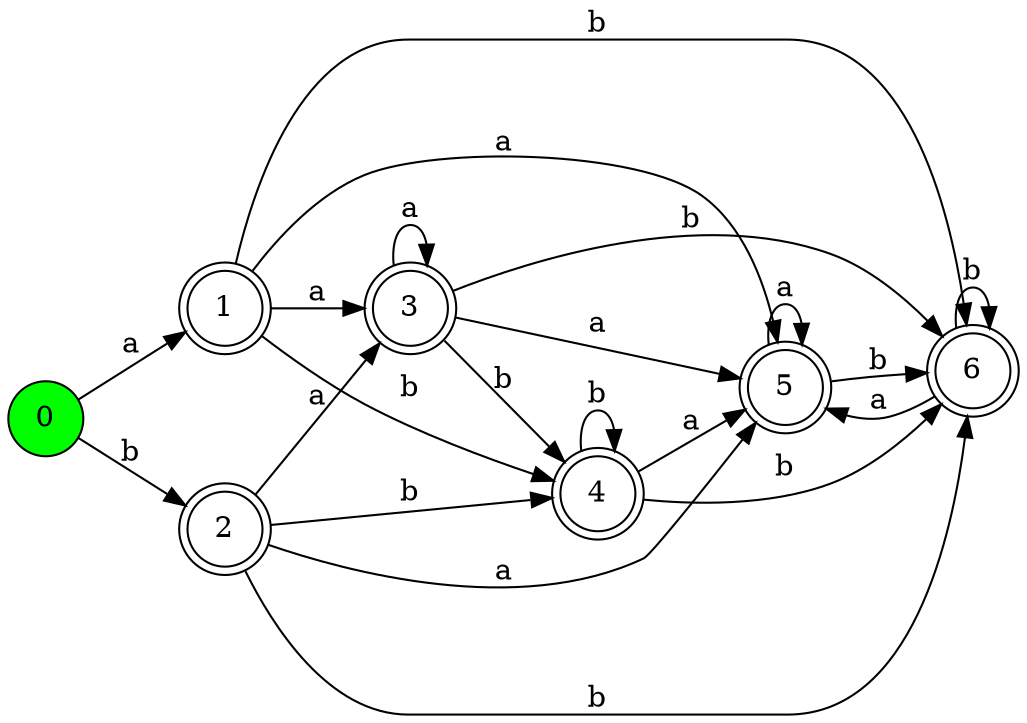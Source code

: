 digraph {
    graph [rankdir=LR];
    0 [shape=circle
      ,fillcolor=green
      ,style=filled];
    1 [shape=doublecircle
      ,fillcolor=white
      ,style=filled];
    2 [shape=doublecircle
      ,fillcolor=white
      ,style=filled];
    3 [shape=doublecircle
      ,fillcolor=white
      ,style=filled];
    4 [shape=doublecircle
      ,fillcolor=white
      ,style=filled];
    5 [shape=doublecircle
      ,fillcolor=white
      ,style=filled];
    6 [shape=doublecircle
      ,fillcolor=white
      ,style=filled];
    0 -> 1 [label=a];
    0 -> 2 [label=b];
    1 -> 3 [label=a];
    1 -> 4 [label=b];
    1 -> 5 [label=a];
    1 -> 6 [label=b];
    2 -> 3 [label=a];
    2 -> 4 [label=b];
    2 -> 5 [label=a];
    2 -> 6 [label=b];
    3 -> 3 [label=a];
    3 -> 4 [label=b];
    3 -> 5 [label=a];
    3 -> 6 [label=b];
    4 -> 4 [label=b];
    4 -> 5 [label=a];
    4 -> 6 [label=b];
    5 -> 5 [label=a];
    5 -> 6 [label=b];
    6 -> 5 [label=a];
    6 -> 6 [label=b];
}
